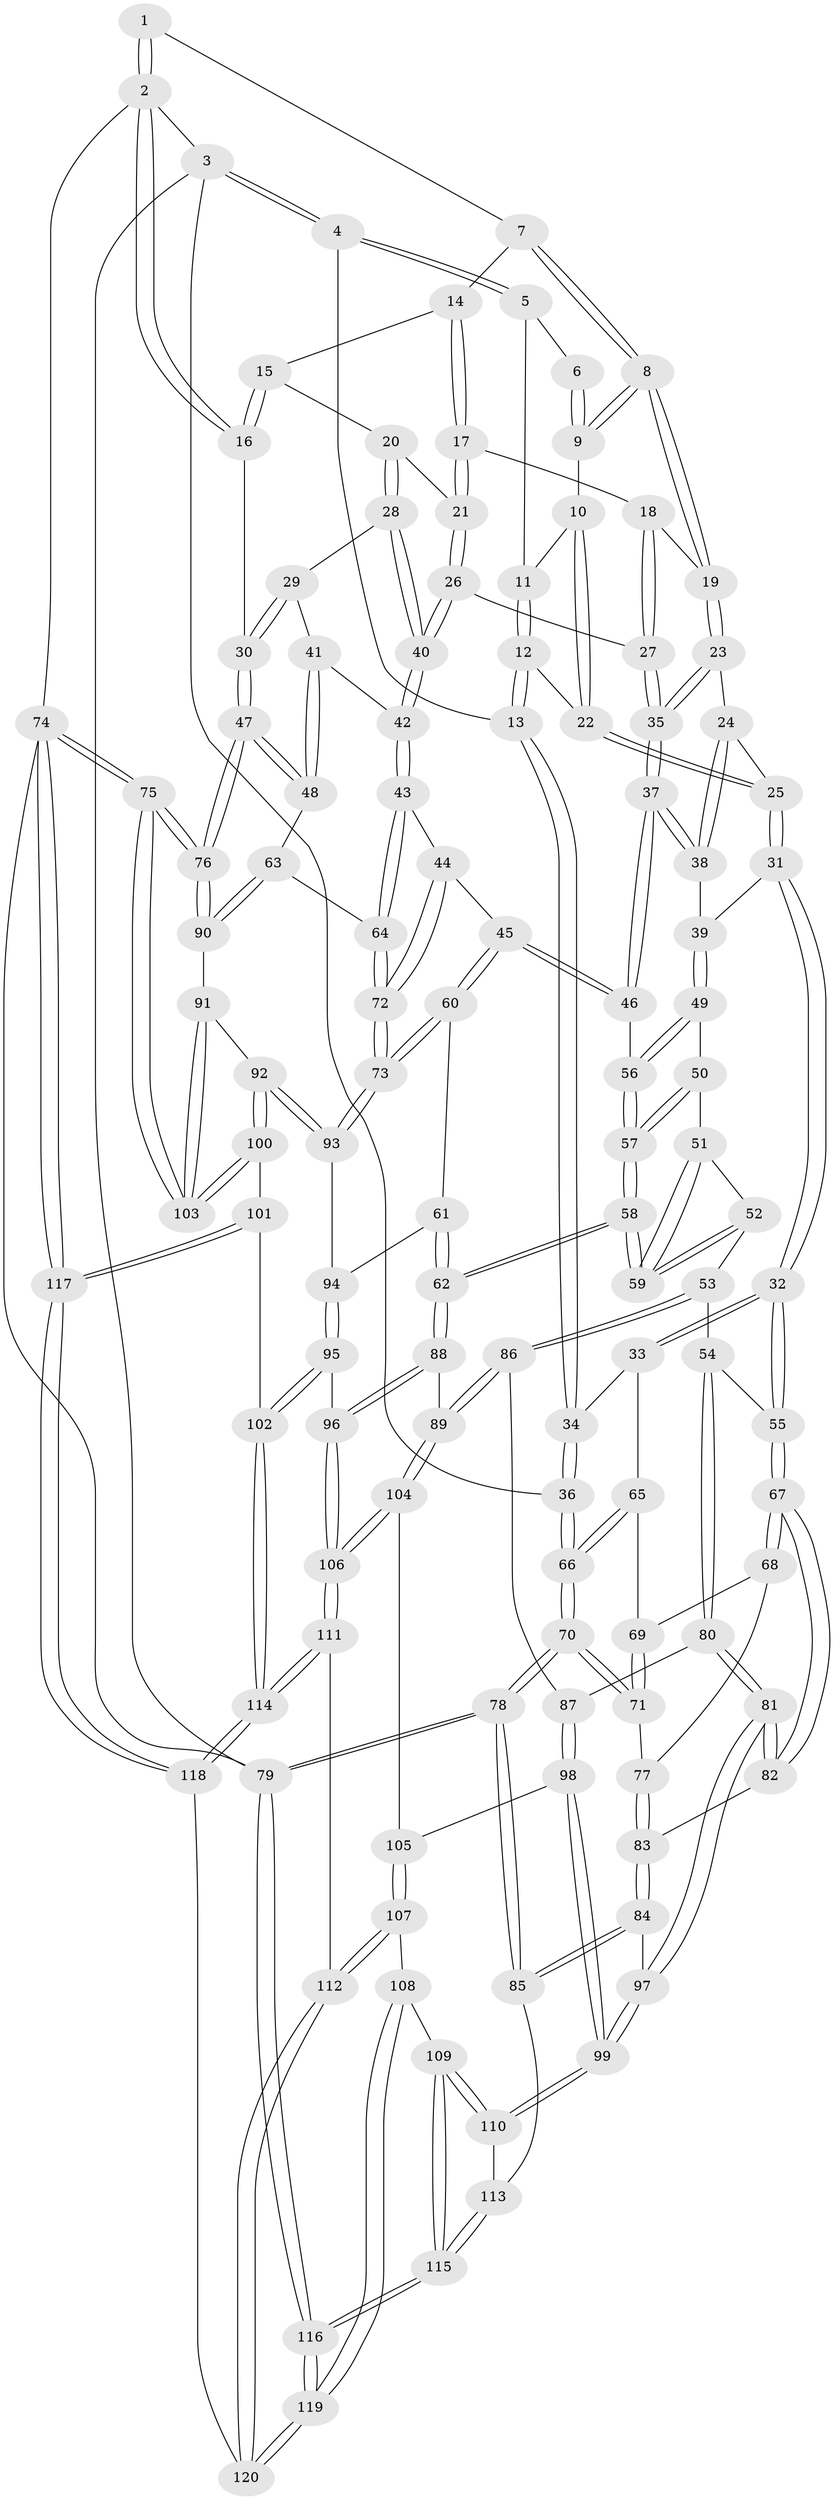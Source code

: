 // Generated by graph-tools (version 1.1) at 2025/27/03/09/25 03:27:09]
// undirected, 120 vertices, 297 edges
graph export_dot {
graph [start="1"]
  node [color=gray90,style=filled];
  1 [pos="+0.7083980310868591+0"];
  2 [pos="+1+0"];
  3 [pos="+0+0"];
  4 [pos="+0+0"];
  5 [pos="+0.29635085894939367+0"];
  6 [pos="+0.47612595509836253+0"];
  7 [pos="+0.748184856331586+0.0683442025187985"];
  8 [pos="+0.5282909012872071+0.14417778436275816"];
  9 [pos="+0.527361042430169+0.14339753916862943"];
  10 [pos="+0.41960030663118714+0.15882471422812827"];
  11 [pos="+0.3261732666383218+0.0046324434212540256"];
  12 [pos="+0.2785199268793307+0.1956455753211511"];
  13 [pos="+0.19137243960562253+0.2140502213480861"];
  14 [pos="+0.7653196661034773+0.08841831067244642"];
  15 [pos="+0.7767923092816031+0.09742144414569295"];
  16 [pos="+1+0.1295197446487463"];
  17 [pos="+0.6586508449439905+0.22871755772716373"];
  18 [pos="+0.5757913339827427+0.20924211143062763"];
  19 [pos="+0.5417658554150956+0.18603120741463913"];
  20 [pos="+0.7822083326027476+0.22851232004212205"];
  21 [pos="+0.7234407772839252+0.2889671196214066"];
  22 [pos="+0.3447649531940785+0.2072232499142858"];
  23 [pos="+0.5090871721670321+0.2711940458910748"];
  24 [pos="+0.4707035776850451+0.3023302692958759"];
  25 [pos="+0.3806416933733776+0.2969981863138805"];
  26 [pos="+0.7211458152392+0.3046701510678193"];
  27 [pos="+0.6233290443015554+0.3252885192952358"];
  28 [pos="+0.896007700664068+0.28516792743266284"];
  29 [pos="+0.9029771870751487+0.28584979498400587"];
  30 [pos="+1+0.1828261733945729"];
  31 [pos="+0.341724115389735+0.39314453005491634"];
  32 [pos="+0.2220389776698744+0.4204945769818033"];
  33 [pos="+0.18204154260946714+0.39171701783428753"];
  34 [pos="+0.17787826574952006+0.25073275671647016"];
  35 [pos="+0.5839582026100121+0.38264275331586406"];
  36 [pos="+0+0.2709047456407748"];
  37 [pos="+0.5805151649005246+0.4211818594480285"];
  38 [pos="+0.4724312298286349+0.3667847477984724"];
  39 [pos="+0.4019416373897448+0.42630661728959107"];
  40 [pos="+0.74933326792416+0.3760246778782327"];
  41 [pos="+0.8682216735651002+0.38780804635110394"];
  42 [pos="+0.7497478396104744+0.4260742001245098"];
  43 [pos="+0.7457303010207957+0.43818493684141835"];
  44 [pos="+0.7225479800555974+0.4531449404900926"];
  45 [pos="+0.6624761682117685+0.4606034175183043"];
  46 [pos="+0.5823670008063176+0.4275443027486733"];
  47 [pos="+1+0.47971868887161767"];
  48 [pos="+0.9958979744080795+0.5181497255161084"];
  49 [pos="+0.4057629684266435+0.43261912773845596"];
  50 [pos="+0.41045172600533725+0.45885152829443787"];
  51 [pos="+0.4104478796503131+0.4600169361917572"];
  52 [pos="+0.3642983129278833+0.5748418142065653"];
  53 [pos="+0.3621935067172527+0.5760574624466411"];
  54 [pos="+0.2892551680827899+0.5456768441018827"];
  55 [pos="+0.23700562914335463+0.48486447606488053"];
  56 [pos="+0.55964204072386+0.44836005226278125"];
  57 [pos="+0.5321320825625806+0.49965238511620574"];
  58 [pos="+0.5082969134684163+0.5752109486050231"];
  59 [pos="+0.508194663945115+0.5751829694463663"];
  60 [pos="+0.6157819739313928+0.6086046966885537"];
  61 [pos="+0.5756519056722933+0.6234556009231748"];
  62 [pos="+0.5435499204376322+0.6316632645169205"];
  63 [pos="+0.928153910991037+0.5486396382135338"];
  64 [pos="+0.9040107664755921+0.5439493083501984"];
  65 [pos="+0.08941967093871582+0.42604662213807687"];
  66 [pos="+0+0.34611099064124096"];
  67 [pos="+0.16351420892832064+0.5962096265345055"];
  68 [pos="+0.09544167120855729+0.5573307951089308"];
  69 [pos="+0.08564034542341697+0.4452892374018031"];
  70 [pos="+0+0.6163183305474691"];
  71 [pos="+0+0.5773089915721905"];
  72 [pos="+0.7383930305759654+0.6223835833788666"];
  73 [pos="+0.7284363162007709+0.6402190859178252"];
  74 [pos="+1+1"];
  75 [pos="+1+1"];
  76 [pos="+1+0.7564560772024923"];
  77 [pos="+0.05297929884524688+0.597063670563932"];
  78 [pos="+0+0.7706088208029634"];
  79 [pos="+0+1"];
  80 [pos="+0.23266906098104936+0.6775369520426272"];
  81 [pos="+0.18368608356276997+0.6843372779847591"];
  82 [pos="+0.16431066065557626+0.6644303184261683"];
  83 [pos="+0.08056680257781074+0.6616159153212158"];
  84 [pos="+0+0.7482227632470557"];
  85 [pos="+0+0.7609450624475413"];
  86 [pos="+0.36353977041218904+0.6949190931399347"];
  87 [pos="+0.23804985365209447+0.6795740905253329"];
  88 [pos="+0.528324882618824+0.6741132116203333"];
  89 [pos="+0.3739569456404699+0.7086239254096673"];
  90 [pos="+0.8937850980990527+0.6726445759273159"];
  91 [pos="+0.8888673495139467+0.6833810896589493"];
  92 [pos="+0.7508557451583316+0.6980141540484169"];
  93 [pos="+0.7358641765871267+0.6657897458244428"];
  94 [pos="+0.6476276000280631+0.7012184458579707"];
  95 [pos="+0.6031559292841779+0.7921727540243652"];
  96 [pos="+0.5434191514091078+0.7192704816882927"];
  97 [pos="+0.163872860029605+0.7794585221249518"];
  98 [pos="+0.2723929966633443+0.7718062323699414"];
  99 [pos="+0.1769770469473975+0.8179428033892414"];
  100 [pos="+0.7321908711377847+0.8004389405025114"];
  101 [pos="+0.7095459723485438+0.8118715347550146"];
  102 [pos="+0.6236157120493693+0.8260543266878758"];
  103 [pos="+0.9529483573691093+0.8971058827859052"];
  104 [pos="+0.3692129561410262+0.7637560952367772"];
  105 [pos="+0.34237199709654303+0.7840719304442336"];
  106 [pos="+0.4362484940562502+0.8286714513306188"];
  107 [pos="+0.2832544408842339+0.8922246156225417"];
  108 [pos="+0.19532444636613458+0.8764723652970666"];
  109 [pos="+0.18008591423138887+0.8678961541850944"];
  110 [pos="+0.1789809651916805+0.8651555153910444"];
  111 [pos="+0.4584816949647921+0.8891175732778345"];
  112 [pos="+0.33712113781666936+0.9505082351926947"];
  113 [pos="+0.05513890375480489+0.8429382666842584"];
  114 [pos="+0.55643534564068+0.9301366200351927"];
  115 [pos="+0.037824531111978914+1"];
  116 [pos="+0+1"];
  117 [pos="+0.7838452192765828+1"];
  118 [pos="+0.6276113045358445+1"];
  119 [pos="+0.23689755483950575+1"];
  120 [pos="+0.317706331457937+1"];
  1 -- 2;
  1 -- 2;
  1 -- 7;
  2 -- 3;
  2 -- 16;
  2 -- 16;
  2 -- 74;
  3 -- 4;
  3 -- 4;
  3 -- 36;
  3 -- 79;
  4 -- 5;
  4 -- 5;
  4 -- 13;
  5 -- 6;
  5 -- 11;
  6 -- 9;
  6 -- 9;
  7 -- 8;
  7 -- 8;
  7 -- 14;
  8 -- 9;
  8 -- 9;
  8 -- 19;
  8 -- 19;
  9 -- 10;
  10 -- 11;
  10 -- 22;
  10 -- 22;
  11 -- 12;
  11 -- 12;
  12 -- 13;
  12 -- 13;
  12 -- 22;
  13 -- 34;
  13 -- 34;
  14 -- 15;
  14 -- 17;
  14 -- 17;
  15 -- 16;
  15 -- 16;
  15 -- 20;
  16 -- 30;
  17 -- 18;
  17 -- 21;
  17 -- 21;
  18 -- 19;
  18 -- 27;
  18 -- 27;
  19 -- 23;
  19 -- 23;
  20 -- 21;
  20 -- 28;
  20 -- 28;
  21 -- 26;
  21 -- 26;
  22 -- 25;
  22 -- 25;
  23 -- 24;
  23 -- 35;
  23 -- 35;
  24 -- 25;
  24 -- 38;
  24 -- 38;
  25 -- 31;
  25 -- 31;
  26 -- 27;
  26 -- 40;
  26 -- 40;
  27 -- 35;
  27 -- 35;
  28 -- 29;
  28 -- 40;
  28 -- 40;
  29 -- 30;
  29 -- 30;
  29 -- 41;
  30 -- 47;
  30 -- 47;
  31 -- 32;
  31 -- 32;
  31 -- 39;
  32 -- 33;
  32 -- 33;
  32 -- 55;
  32 -- 55;
  33 -- 34;
  33 -- 65;
  34 -- 36;
  34 -- 36;
  35 -- 37;
  35 -- 37;
  36 -- 66;
  36 -- 66;
  37 -- 38;
  37 -- 38;
  37 -- 46;
  37 -- 46;
  38 -- 39;
  39 -- 49;
  39 -- 49;
  40 -- 42;
  40 -- 42;
  41 -- 42;
  41 -- 48;
  41 -- 48;
  42 -- 43;
  42 -- 43;
  43 -- 44;
  43 -- 64;
  43 -- 64;
  44 -- 45;
  44 -- 72;
  44 -- 72;
  45 -- 46;
  45 -- 46;
  45 -- 60;
  45 -- 60;
  46 -- 56;
  47 -- 48;
  47 -- 48;
  47 -- 76;
  47 -- 76;
  48 -- 63;
  49 -- 50;
  49 -- 56;
  49 -- 56;
  50 -- 51;
  50 -- 57;
  50 -- 57;
  51 -- 52;
  51 -- 59;
  51 -- 59;
  52 -- 53;
  52 -- 59;
  52 -- 59;
  53 -- 54;
  53 -- 86;
  53 -- 86;
  54 -- 55;
  54 -- 80;
  54 -- 80;
  55 -- 67;
  55 -- 67;
  56 -- 57;
  56 -- 57;
  57 -- 58;
  57 -- 58;
  58 -- 59;
  58 -- 59;
  58 -- 62;
  58 -- 62;
  60 -- 61;
  60 -- 73;
  60 -- 73;
  61 -- 62;
  61 -- 62;
  61 -- 94;
  62 -- 88;
  62 -- 88;
  63 -- 64;
  63 -- 90;
  63 -- 90;
  64 -- 72;
  64 -- 72;
  65 -- 66;
  65 -- 66;
  65 -- 69;
  66 -- 70;
  66 -- 70;
  67 -- 68;
  67 -- 68;
  67 -- 82;
  67 -- 82;
  68 -- 69;
  68 -- 77;
  69 -- 71;
  69 -- 71;
  70 -- 71;
  70 -- 71;
  70 -- 78;
  70 -- 78;
  71 -- 77;
  72 -- 73;
  72 -- 73;
  73 -- 93;
  73 -- 93;
  74 -- 75;
  74 -- 75;
  74 -- 117;
  74 -- 117;
  74 -- 79;
  75 -- 76;
  75 -- 76;
  75 -- 103;
  75 -- 103;
  76 -- 90;
  76 -- 90;
  77 -- 83;
  77 -- 83;
  78 -- 79;
  78 -- 79;
  78 -- 85;
  78 -- 85;
  79 -- 116;
  79 -- 116;
  80 -- 81;
  80 -- 81;
  80 -- 87;
  81 -- 82;
  81 -- 82;
  81 -- 97;
  81 -- 97;
  82 -- 83;
  83 -- 84;
  83 -- 84;
  84 -- 85;
  84 -- 85;
  84 -- 97;
  85 -- 113;
  86 -- 87;
  86 -- 89;
  86 -- 89;
  87 -- 98;
  87 -- 98;
  88 -- 89;
  88 -- 96;
  88 -- 96;
  89 -- 104;
  89 -- 104;
  90 -- 91;
  91 -- 92;
  91 -- 103;
  91 -- 103;
  92 -- 93;
  92 -- 93;
  92 -- 100;
  92 -- 100;
  93 -- 94;
  94 -- 95;
  94 -- 95;
  95 -- 96;
  95 -- 102;
  95 -- 102;
  96 -- 106;
  96 -- 106;
  97 -- 99;
  97 -- 99;
  98 -- 99;
  98 -- 99;
  98 -- 105;
  99 -- 110;
  99 -- 110;
  100 -- 101;
  100 -- 103;
  100 -- 103;
  101 -- 102;
  101 -- 117;
  101 -- 117;
  102 -- 114;
  102 -- 114;
  104 -- 105;
  104 -- 106;
  104 -- 106;
  105 -- 107;
  105 -- 107;
  106 -- 111;
  106 -- 111;
  107 -- 108;
  107 -- 112;
  107 -- 112;
  108 -- 109;
  108 -- 119;
  108 -- 119;
  109 -- 110;
  109 -- 110;
  109 -- 115;
  109 -- 115;
  110 -- 113;
  111 -- 112;
  111 -- 114;
  111 -- 114;
  112 -- 120;
  112 -- 120;
  113 -- 115;
  113 -- 115;
  114 -- 118;
  114 -- 118;
  115 -- 116;
  115 -- 116;
  116 -- 119;
  116 -- 119;
  117 -- 118;
  117 -- 118;
  118 -- 120;
  119 -- 120;
  119 -- 120;
}
